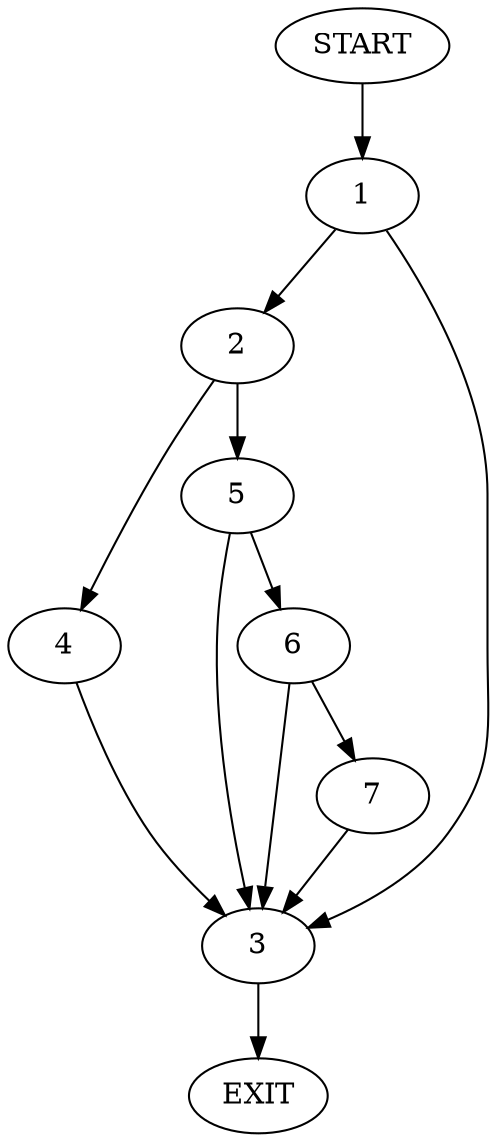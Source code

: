digraph {
0 [label="START"]
8 [label="EXIT"]
0 -> 1
1 -> 2
1 -> 3
2 -> 4
2 -> 5
3 -> 8
4 -> 3
5 -> 3
5 -> 6
6 -> 3
6 -> 7
7 -> 3
}
